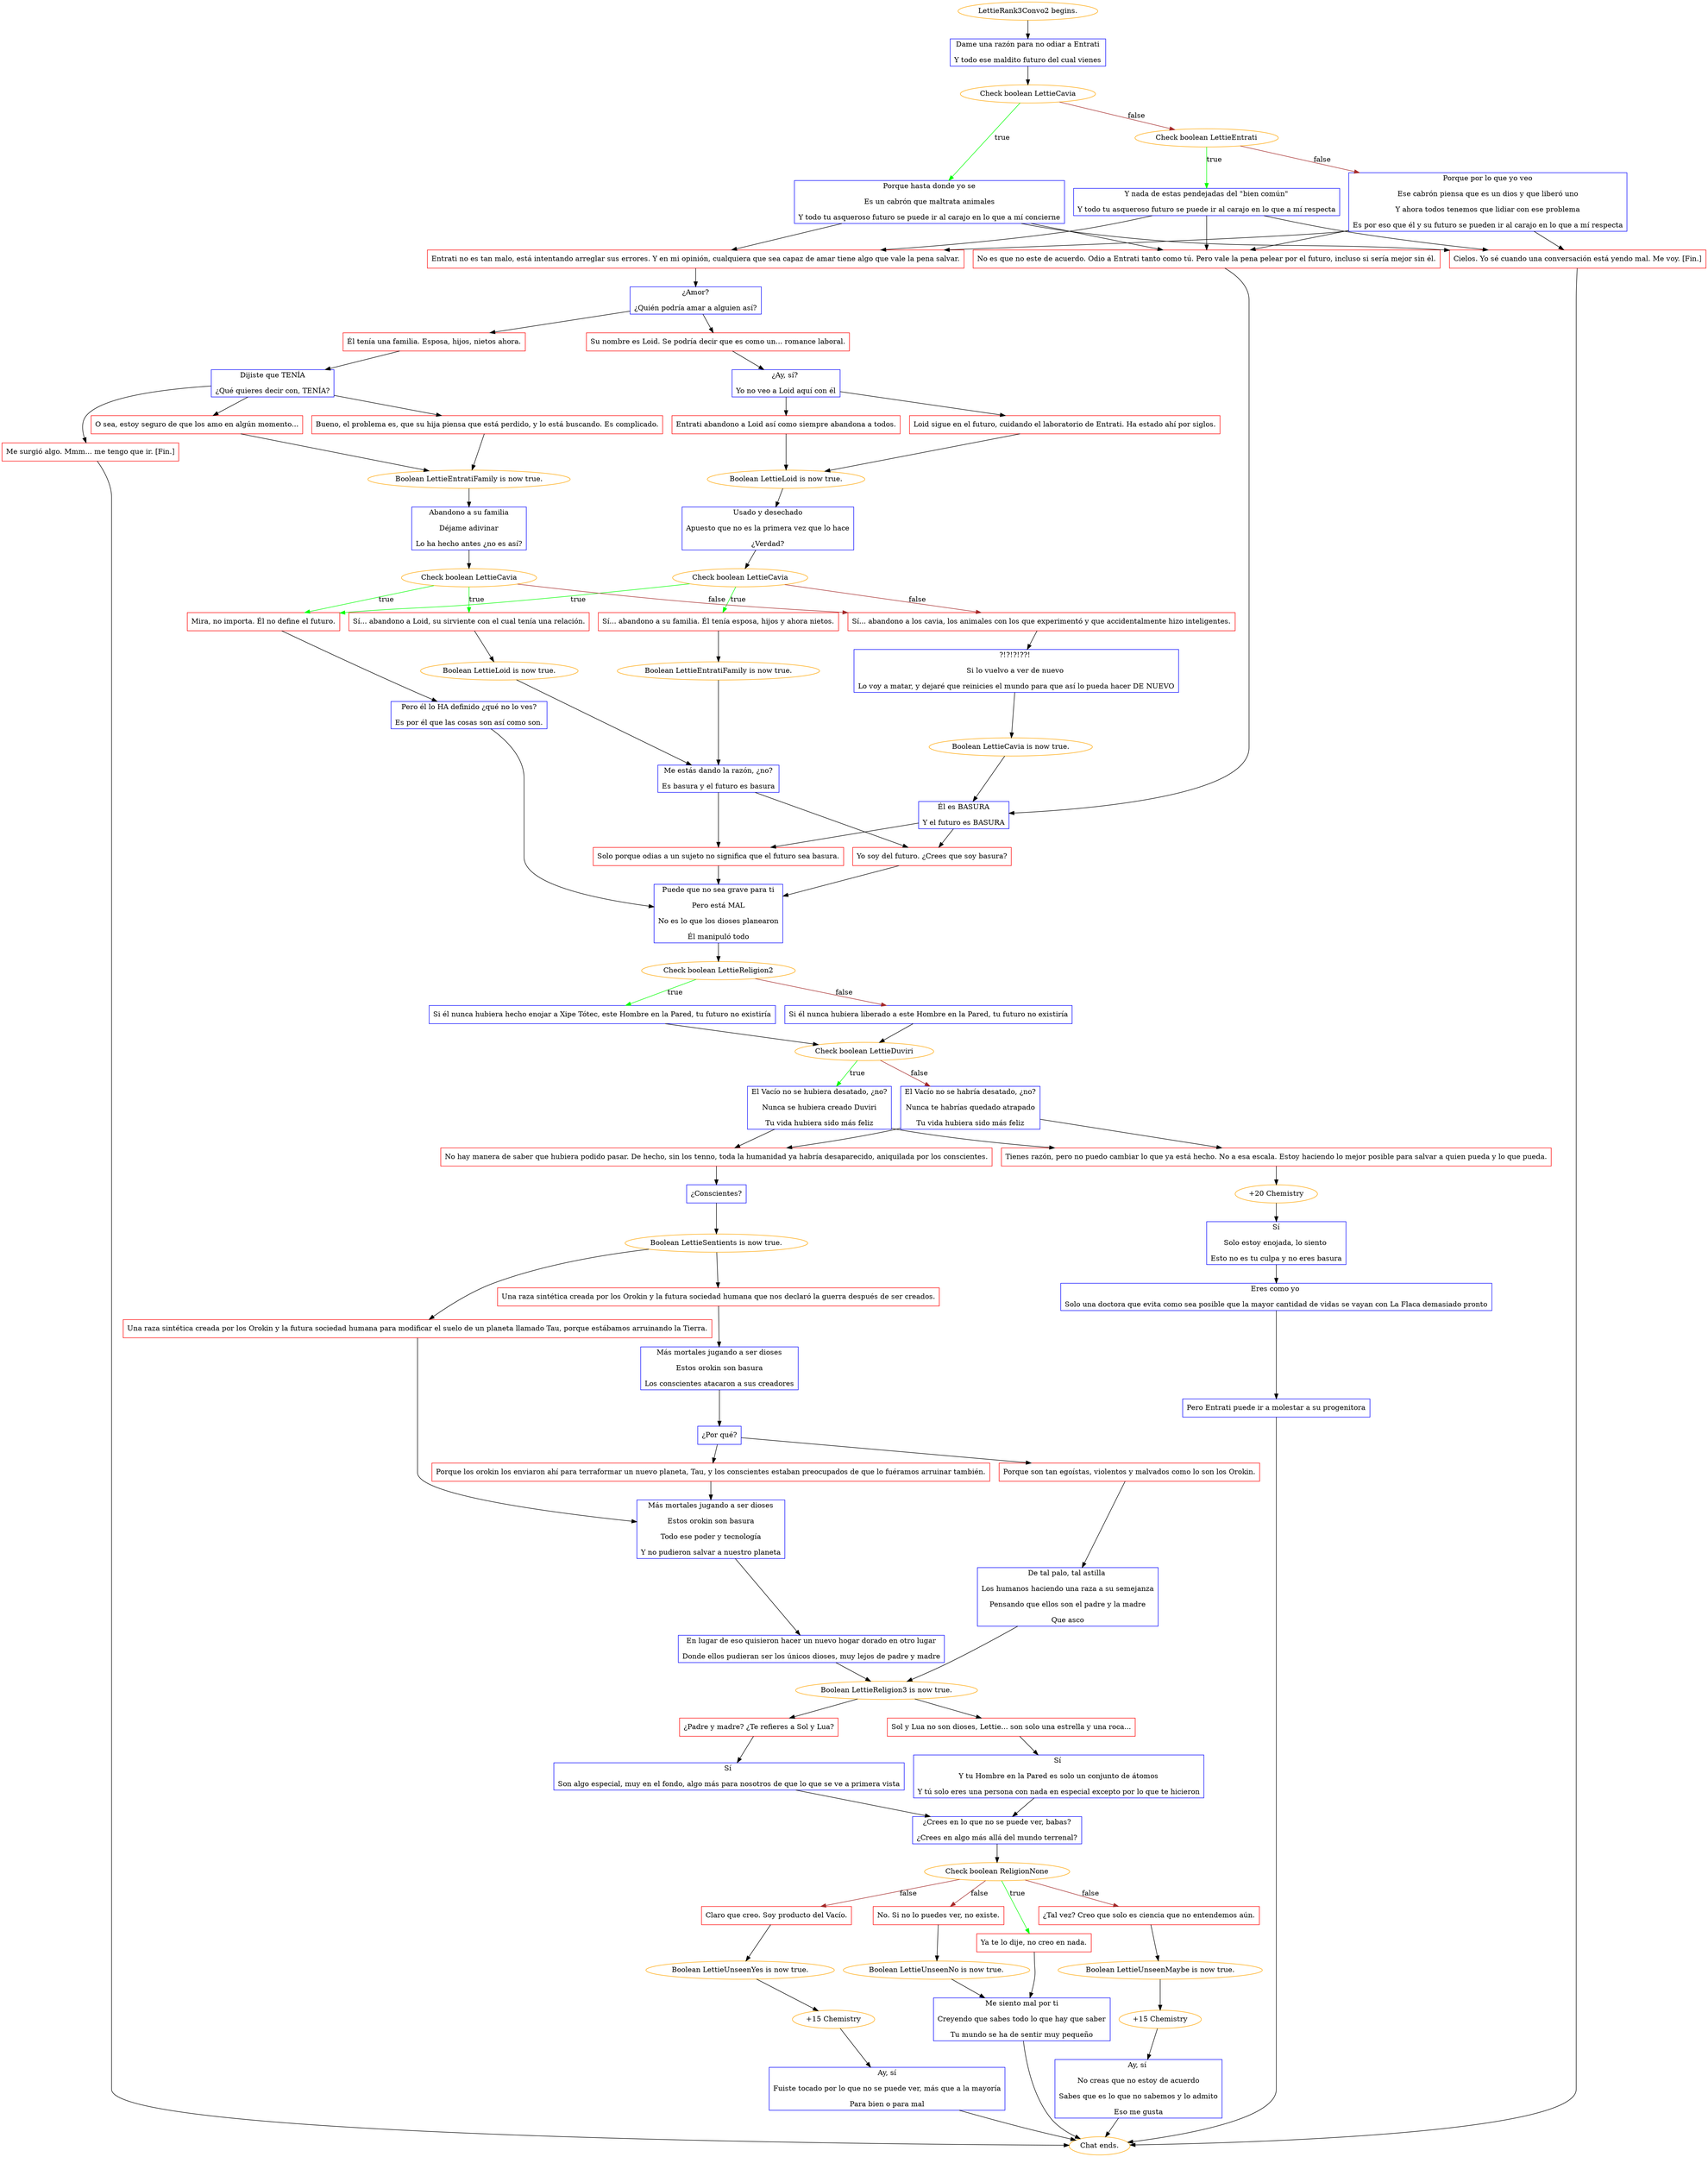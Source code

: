 digraph {
	"LettieRank3Convo2 begins." [color=orange];
		"LettieRank3Convo2 begins." -> j3890631393;
	j3890631393 [label="Dame una razón para no odiar a Entrati
Y todo ese maldito futuro del cual vienes",shape=box,color=blue];
		j3890631393 -> j988327984;
	j988327984 [label="Check boolean LettieCavia",color=orange];
		j988327984 -> j3199230672 [label=true,color=green];
		j988327984 -> j101638081 [label=false,color=brown];
	j3199230672 [label="Porque hasta donde yo se
Es un cabrón que maltrata animales
Y todo tu asqueroso futuro se puede ir al carajo en lo que a mí concierne",shape=box,color=blue];
		j3199230672 -> j594789246;
		j3199230672 -> j1251322771;
		j3199230672 -> j3431313407;
	j101638081 [label="Check boolean LettieEntrati",color=orange];
		j101638081 -> j1194868059 [label=true,color=green];
		j101638081 -> j441209408 [label=false,color=brown];
	j594789246 [label="No es que no este de acuerdo. Odio a Entrati tanto como tú. Pero vale la pena pelear por el futuro, incluso si sería mejor sin él.",shape=box,color=red];
		j594789246 -> j1179364592;
	j1251322771 [label="Entrati no es tan malo, está intentando arreglar sus errores. Y en mi opinión, cualquiera que sea capaz de amar tiene algo que vale la pena salvar.",shape=box,color=red];
		j1251322771 -> j4195891853;
	j3431313407 [label="Cielos. Yo sé cuando una conversación está yendo mal. Me voy. [Fin.]",shape=box,color=red];
		j3431313407 -> "Chat ends.";
	j1194868059 [label="Y nada de estas pendejadas del \"bien común\"
Y todo tu asqueroso futuro se puede ir al carajo en lo que a mí respecta",shape=box,color=blue];
		j1194868059 -> j594789246;
		j1194868059 -> j1251322771;
		j1194868059 -> j3431313407;
	j441209408 [label="Porque por lo que yo veo
Ese cabrón piensa que es un dios y que liberó uno
Y ahora todos tenemos que lidiar con ese problema
Es por eso que él y su futuro se pueden ir al carajo en lo que a mí respecta",shape=box,color=blue];
		j441209408 -> j594789246;
		j441209408 -> j1251322771;
		j441209408 -> j3431313407;
	j1179364592 [label="Él es BASURA
Y el futuro es BASURA",shape=box,color=blue];
		j1179364592 -> j759885635;
		j1179364592 -> j2422291256;
	j4195891853 [label="¿Amor?
¿Quién podría amar a alguien así?",shape=box,color=blue];
		j4195891853 -> j2192425926;
		j4195891853 -> j3345898862;
	"Chat ends." [color=orange];
	j759885635 [label="Yo soy del futuro. ¿Crees que soy basura?",shape=box,color=red];
		j759885635 -> j1463637648;
	j2422291256 [label="Solo porque odias a un sujeto no significa que el futuro sea basura.",shape=box,color=red];
		j2422291256 -> j1463637648;
	j2192425926 [label="Su nombre es Loid. Se podría decir que es como un... romance laboral.",shape=box,color=red];
		j2192425926 -> j2295559542;
	j3345898862 [label="Él tenía una familia. Esposa, hijos, nietos ahora.",shape=box,color=red];
		j3345898862 -> j781710065;
	j1463637648 [label="Puede que no sea grave para ti
Pero está MAL
No es lo que los dioses planearon
Él manipuló todo",shape=box,color=blue];
		j1463637648 -> j776436305;
	j2295559542 [label="¿Ay, sí? 
Yo no veo a Loid aquí con él",shape=box,color=blue];
		j2295559542 -> j953395068;
		j2295559542 -> j711845051;
	j781710065 [label="Dijiste que TENÍA
¿Qué quieres decir con, TENÍA?",shape=box,color=blue];
		j781710065 -> j2604516249;
		j781710065 -> j1446492589;
		j781710065 -> j2182253769;
	j776436305 [label="Check boolean LettieReligion2",color=orange];
		j776436305 -> j3455881020 [label=true,color=green];
		j776436305 -> j1779764442 [label=false,color=brown];
	j953395068 [label="Loid sigue en el futuro, cuidando el laboratorio de Entrati. Ha estado ahí por siglos.",shape=box,color=red];
		j953395068 -> j3188790089;
	j711845051 [label="Entrati abandono a Loid así como siempre abandona a todos.",shape=box,color=red];
		j711845051 -> j3188790089;
	j2604516249 [label="Bueno, el problema es, que su hija piensa que está perdido, y lo está buscando. Es complicado.",shape=box,color=red];
		j2604516249 -> j620248215;
	j1446492589 [label="O sea, estoy seguro de que los amo en algún momento...",shape=box,color=red];
		j1446492589 -> j620248215;
	j2182253769 [label="Me surgió algo. Mmm... me tengo que ir. [Fin.]",shape=box,color=red];
		j2182253769 -> "Chat ends.";
	j3455881020 [label="Si él nunca hubiera hecho enojar a Xipe Tótec, este Hombre en la Pared, tu futuro no existiría",shape=box,color=blue];
		j3455881020 -> j711900112;
	j1779764442 [label="Si él nunca hubiera liberado a este Hombre en la Pared, tu futuro no existiría",shape=box,color=blue];
		j1779764442 -> j711900112;
	j3188790089 [label="Boolean LettieLoid is now true.",color=orange];
		j3188790089 -> j1656014106;
	j620248215 [label="Boolean LettieEntratiFamily is now true.",color=orange];
		j620248215 -> j1253393031;
	j711900112 [label="Check boolean LettieDuviri",color=orange];
		j711900112 -> j3726214216 [label=true,color=green];
		j711900112 -> j136620873 [label=false,color=brown];
	j1656014106 [label="Usado y desechado
Apuesto que no es la primera vez que lo hace
¿Verdad?",shape=box,color=blue];
		j1656014106 -> j4176507548;
	j1253393031 [label="Abandono a su familia
Déjame adivinar
Lo ha hecho antes ¿no es así?",shape=box,color=blue];
		j1253393031 -> j3999534774;
	j3726214216 [label="El Vacío no se hubiera desatado, ¿no?
Nunca se hubiera creado Duviri
Tu vida hubiera sido más feliz",shape=box,color=blue];
		j3726214216 -> j3681851269;
		j3726214216 -> j4034607682;
	j136620873 [label="El Vacío no se habría desatado, ¿no?
Nunca te habrías quedado atrapado
Tu vida hubiera sido más feliz",shape=box,color=blue];
		j136620873 -> j3681851269;
		j136620873 -> j4034607682;
	j4176507548 [label="Check boolean LettieCavia",color=orange];
		j4176507548 -> j3353086870 [label=true,color=green];
		j4176507548 -> j2331579759 [label=true,color=green];
		j4176507548 -> j3916452183 [label=false,color=brown];
	j3999534774 [label="Check boolean LettieCavia",color=orange];
		j3999534774 -> j2331579759 [label=true,color=green];
		j3999534774 -> j1935329650 [label=true,color=green];
		j3999534774 -> j3916452183 [label=false,color=brown];
	j3681851269 [label="No hay manera de saber que hubiera podido pasar. De hecho, sin los tenno, toda la humanidad ya habría desaparecido, aniquilada por los conscientes.",shape=box,color=red];
		j3681851269 -> j1103224006;
	j4034607682 [label="Tienes razón, pero no puedo cambiar lo que ya está hecho. No a esa escala. Estoy haciendo lo mejor posible para salvar a quien pueda y lo que pueda.",shape=box,color=red];
		j4034607682 -> j2317421932;
	j3353086870 [label="Sí... abandono a su familia. Él tenía esposa, hijos y ahora nietos.",shape=box,color=red];
		j3353086870 -> j2032441044;
	j2331579759 [label="Mira, no importa. Él no define el futuro.",shape=box,color=red];
		j2331579759 -> j669735314;
	j3916452183 [label="Sí... abandono a los cavia, los animales con los que experimentó y que accidentalmente hizo inteligentes.",shape=box,color=red];
		j3916452183 -> j4021809608;
	j1935329650 [label="Sí... abandono a Loid, su sirviente con el cual tenía una relación.",shape=box,color=red];
		j1935329650 -> j3833581;
	j1103224006 [label="¿Conscientes?",shape=box,color=blue];
		j1103224006 -> j4177902638;
	j2317421932 [label="+20 Chemistry",color=orange];
		j2317421932 -> j3257829806;
	j2032441044 [label="Boolean LettieEntratiFamily is now true.",color=orange];
		j2032441044 -> j2210246646;
	j669735314 [label="Pero él lo HA definido ¿qué no lo ves?
Es por él que las cosas son así como son.",shape=box,color=blue];
		j669735314 -> j1463637648;
	j4021809608 [label="?!?!?!??! 
Si lo vuelvo a ver de nuevo 
Lo voy a matar, y dejaré que reinicies el mundo para que así lo pueda hacer DE NUEVO",shape=box,color=blue];
		j4021809608 -> j3159552186;
	j3833581 [label="Boolean LettieLoid is now true.",color=orange];
		j3833581 -> j2210246646;
	j4177902638 [label="Boolean LettieSentients is now true.",color=orange];
		j4177902638 -> j4191824203;
		j4177902638 -> j3965902982;
	j3257829806 [label="Sí
Solo estoy enojada, lo siento 
Esto no es tu culpa y no eres basura",shape=box,color=blue];
		j3257829806 -> j473244485;
	j2210246646 [label="Me estás dando la razón, ¿no?
Es basura y el futuro es basura",shape=box,color=blue];
		j2210246646 -> j759885635;
		j2210246646 -> j2422291256;
	j3159552186 [label="Boolean LettieCavia is now true.",color=orange];
		j3159552186 -> j1179364592;
	j4191824203 [label="Una raza sintética creada por los Orokin y la futura sociedad humana para modificar el suelo de un planeta llamado Tau, porque estábamos arruinando la Tierra.",shape=box,color=red];
		j4191824203 -> j2598411723;
	j3965902982 [label="Una raza sintética creada por los Orokin y la futura sociedad humana que nos declaró la guerra después de ser creados.",shape=box,color=red];
		j3965902982 -> j742224443;
	j473244485 [label="Eres como yo 
Solo una doctora que evita como sea posible que la mayor cantidad de vidas se vayan con La Flaca demasiado pronto",shape=box,color=blue];
		j473244485 -> j1488490805;
	j2598411723 [label="Más mortales jugando a ser dioses
Estos orokin son basura
Todo ese poder y tecnología
Y no pudieron salvar a nuestro planeta",shape=box,color=blue];
		j2598411723 -> j1906902104;
	j742224443 [label="Más mortales jugando a ser dioses
Estos orokin son basura
Los conscientes atacaron a sus creadores",shape=box,color=blue];
		j742224443 -> j2244963168;
	j1488490805 [label="Pero Entrati puede ir a molestar a su progenitora",shape=box,color=blue];
		j1488490805 -> "Chat ends.";
	j1906902104 [label="En lugar de eso quisieron hacer un nuevo hogar dorado en otro lugar
Donde ellos pudieran ser los únicos dioses, muy lejos de padre y madre",shape=box,color=blue];
		j1906902104 -> j4137157349;
	j2244963168 [label="¿Por qué?",shape=box,color=blue];
		j2244963168 -> j2747618710;
		j2244963168 -> j4181624556;
	j4137157349 [label="Boolean LettieReligion3 is now true.",color=orange];
		j4137157349 -> j1449963670;
		j4137157349 -> j2301182527;
	j2747618710 [label="Porque los orokin los enviaron ahí para terraformar un nuevo planeta, Tau, y los conscientes estaban preocupados de que lo fuéramos arruinar también.",shape=box,color=red];
		j2747618710 -> j2598411723;
	j4181624556 [label="Porque son tan egoístas, violentos y malvados como lo son los Orokin.",shape=box,color=red];
		j4181624556 -> j211292840;
	j1449963670 [label="¿Padre y madre? ¿Te refieres a Sol y Lua?",shape=box,color=red];
		j1449963670 -> j1851195485;
	j2301182527 [label="Sol y Lua no son dioses, Lettie... son solo una estrella y una roca...",shape=box,color=red];
		j2301182527 -> j2362524487;
	j211292840 [label="De tal palo, tal astilla 
Los humanos haciendo una raza a su semejanza
Pensando que ellos son el padre y la madre
Que asco",shape=box,color=blue];
		j211292840 -> j4137157349;
	j1851195485 [label="Sí 
Son algo especial, muy en el fondo, algo más para nosotros de que lo que se ve a primera vista",shape=box,color=blue];
		j1851195485 -> j4155809374;
	j2362524487 [label="Sí 
Y tu Hombre en la Pared es solo un conjunto de átomos
Y tú solo eres una persona con nada en especial excepto por lo que te hicieron",shape=box,color=blue];
		j2362524487 -> j4155809374;
	j4155809374 [label="¿Crees en lo que no se puede ver, babas?
¿Crees en algo más allá del mundo terrenal?",shape=box,color=blue];
		j4155809374 -> j2234506481;
	j2234506481 [label="Check boolean ReligionNone",color=orange];
		j2234506481 -> j1438992484 [label=true,color=green];
		j2234506481 -> j3087565295 [label=false,color=brown];
		j2234506481 -> j1773010555 [label=false,color=brown];
		j2234506481 -> j678975938 [label=false,color=brown];
	j1438992484 [label="Ya te lo dije, no creo en nada.",shape=box,color=red];
		j1438992484 -> j5359511;
	j3087565295 [label="No. Si no lo puedes ver, no existe.",shape=box,color=red];
		j3087565295 -> j3070567401;
	j1773010555 [label="¿Tal vez? Creo que solo es ciencia que no entendemos aún.",shape=box,color=red];
		j1773010555 -> j2829457996;
	j678975938 [label="Claro que creo. Soy producto del Vacío.",shape=box,color=red];
		j678975938 -> j147615583;
	j5359511 [label="Me siento mal por ti
Creyendo que sabes todo lo que hay que saber
Tu mundo se ha de sentir muy pequeño",shape=box,color=blue];
		j5359511 -> "Chat ends.";
	j3070567401 [label="Boolean LettieUnseenNo is now true.",color=orange];
		j3070567401 -> j5359511;
	j2829457996 [label="Boolean LettieUnseenMaybe is now true.",color=orange];
		j2829457996 -> j299952207;
	j147615583 [label="Boolean LettieUnseenYes is now true.",color=orange];
		j147615583 -> j3185761225;
	j299952207 [label="+15 Chemistry",color=orange];
		j299952207 -> j4047112592;
	j3185761225 [label="+15 Chemistry",color=orange];
		j3185761225 -> j2716997429;
	j4047112592 [label="Ay, sí 
No creas que no estoy de acuerdo
Sabes que es lo que no sabemos y lo admito
Eso me gusta",shape=box,color=blue];
		j4047112592 -> "Chat ends.";
	j2716997429 [label="Ay, sí
Fuiste tocado por lo que no se puede ver, más que a la mayoría
Para bien o para mal",shape=box,color=blue];
		j2716997429 -> "Chat ends.";
}
